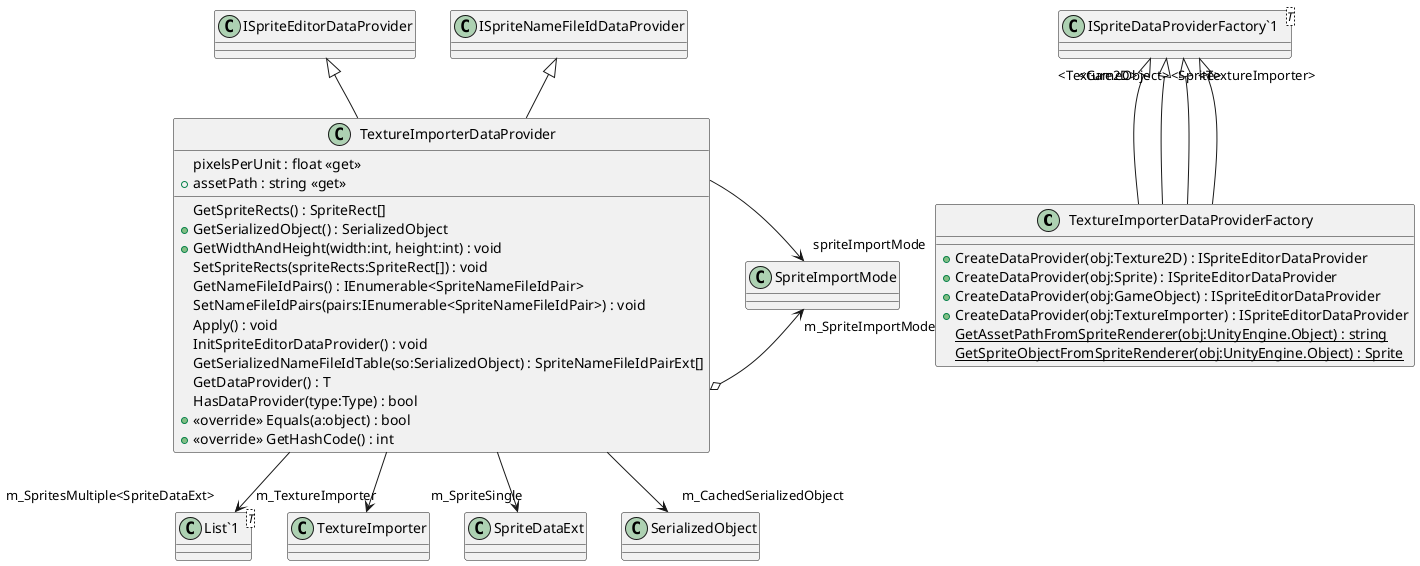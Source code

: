 @startuml
class TextureImporterDataProviderFactory {
    + CreateDataProvider(obj:Texture2D) : ISpriteEditorDataProvider
    + CreateDataProvider(obj:Sprite) : ISpriteEditorDataProvider
    + CreateDataProvider(obj:GameObject) : ISpriteEditorDataProvider
    + CreateDataProvider(obj:TextureImporter) : ISpriteEditorDataProvider
    {static} GetAssetPathFromSpriteRenderer(obj:UnityEngine.Object) : string
    {static} GetSpriteObjectFromSpriteRenderer(obj:UnityEngine.Object) : Sprite
}
class TextureImporterDataProvider {
    pixelsPerUnit : float <<get>>
    GetSpriteRects() : SpriteRect[]
    + GetSerializedObject() : SerializedObject
    + assetPath : string <<get>>
    + GetWidthAndHeight(width:int, height:int) : void
    SetSpriteRects(spriteRects:SpriteRect[]) : void
    GetNameFileIdPairs() : IEnumerable<SpriteNameFileIdPair>
    SetNameFileIdPairs(pairs:IEnumerable<SpriteNameFileIdPair>) : void
    Apply() : void
    InitSpriteEditorDataProvider() : void
    GetSerializedNameFileIdTable(so:SerializedObject) : SpriteNameFileIdPairExt[]
    GetDataProvider() : T
    HasDataProvider(type:Type) : bool
    + <<override>> Equals(a:object) : bool
    + <<override>> GetHashCode() : int
}
class "ISpriteDataProviderFactory`1"<T> {
}
class "List`1"<T> {
}
"ISpriteDataProviderFactory`1" "<Texture2D>" <|-- TextureImporterDataProviderFactory
"ISpriteDataProviderFactory`1" "<Sprite>" <|-- TextureImporterDataProviderFactory
"ISpriteDataProviderFactory`1" "<TextureImporter>" <|-- TextureImporterDataProviderFactory
"ISpriteDataProviderFactory`1" "<GameObject>" <|-- TextureImporterDataProviderFactory
ISpriteEditorDataProvider <|-- TextureImporterDataProvider
ISpriteNameFileIdDataProvider <|-- TextureImporterDataProvider
TextureImporterDataProvider --> "m_TextureImporter" TextureImporter
TextureImporterDataProvider --> "m_SpritesMultiple<SpriteDataExt>" "List`1"
TextureImporterDataProvider --> "m_SpriteSingle" SpriteDataExt
TextureImporterDataProvider o-> "m_SpriteImportMode" SpriteImportMode
TextureImporterDataProvider --> "m_CachedSerializedObject" SerializedObject
TextureImporterDataProvider --> "spriteImportMode" SpriteImportMode
@enduml
